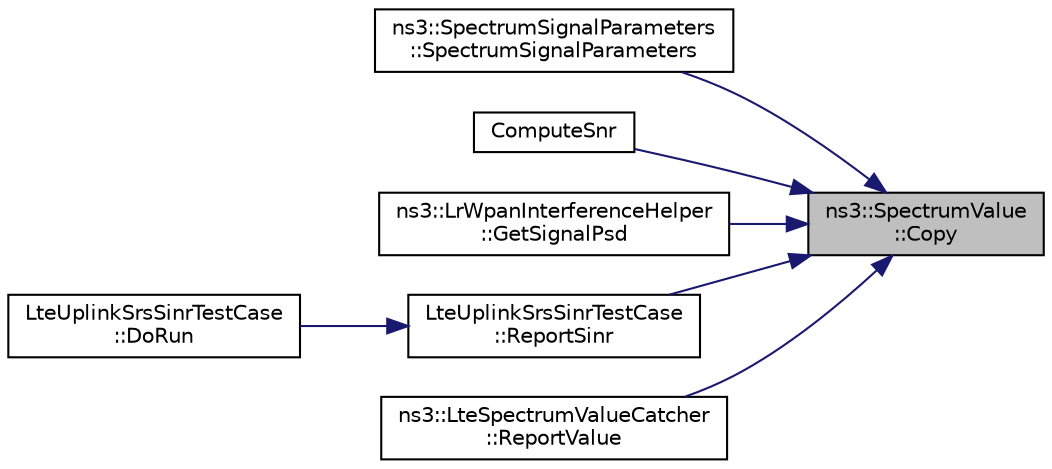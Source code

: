digraph "ns3::SpectrumValue::Copy"
{
 // LATEX_PDF_SIZE
  edge [fontname="Helvetica",fontsize="10",labelfontname="Helvetica",labelfontsize="10"];
  node [fontname="Helvetica",fontsize="10",shape=record];
  rankdir="RL";
  Node1 [label="ns3::SpectrumValue\l::Copy",height=0.2,width=0.4,color="black", fillcolor="grey75", style="filled", fontcolor="black",tooltip=" "];
  Node1 -> Node2 [dir="back",color="midnightblue",fontsize="10",style="solid",fontname="Helvetica"];
  Node2 [label="ns3::SpectrumSignalParameters\l::SpectrumSignalParameters",height=0.2,width=0.4,color="black", fillcolor="white", style="filled",URL="$structns3_1_1_spectrum_signal_parameters.html#aa14908cb657db159849759c950daf79a",tooltip="copy constructor"];
  Node1 -> Node3 [dir="back",color="midnightblue",fontsize="10",style="solid",fontname="Helvetica"];
  Node3 [label="ComputeSnr",height=0.2,width=0.4,color="black", fillcolor="white", style="filled",URL="$three-gpp-channel-example_8cc.html#a18e3933f3dbc781dd3c2e55d8fb10f47",tooltip="Compute the average SNR."];
  Node1 -> Node4 [dir="back",color="midnightblue",fontsize="10",style="solid",fontname="Helvetica"];
  Node4 [label="ns3::LrWpanInterferenceHelper\l::GetSignalPsd",height=0.2,width=0.4,color="black", fillcolor="white", style="filled",URL="$classns3_1_1_lr_wpan_interference_helper.html#a58756490da3b1166cd1f66ae641785de",tooltip="Get the sum of all accumulated signals."];
  Node1 -> Node5 [dir="back",color="midnightblue",fontsize="10",style="solid",fontname="Helvetica"];
  Node5 [label="LteUplinkSrsSinrTestCase\l::ReportSinr",height=0.2,width=0.4,color="black", fillcolor="white", style="filled",URL="$class_lte_uplink_srs_sinr_test_case.html#a18b2dde96beaf833a2af98219b8a57e8",tooltip="Callback to be connected to an LteChunkProcessor to collect the reported SINR."];
  Node5 -> Node6 [dir="back",color="midnightblue",fontsize="10",style="solid",fontname="Helvetica"];
  Node6 [label="LteUplinkSrsSinrTestCase\l::DoRun",height=0.2,width=0.4,color="black", fillcolor="white", style="filled",URL="$class_lte_uplink_srs_sinr_test_case.html#ac90eb5af9e01adde2baae7a9e98941d8",tooltip="Implementation to actually run this TestCase."];
  Node1 -> Node7 [dir="back",color="midnightblue",fontsize="10",style="solid",fontname="Helvetica"];
  Node7 [label="ns3::LteSpectrumValueCatcher\l::ReportValue",height=0.2,width=0.4,color="black", fillcolor="white", style="filled",URL="$classns3_1_1_lte_spectrum_value_catcher.html#ac6f95cc36b8362ef2fc516b0e14613d4",tooltip="function to be plugged to LteChunkProcessor::AddCallback ()"];
}
